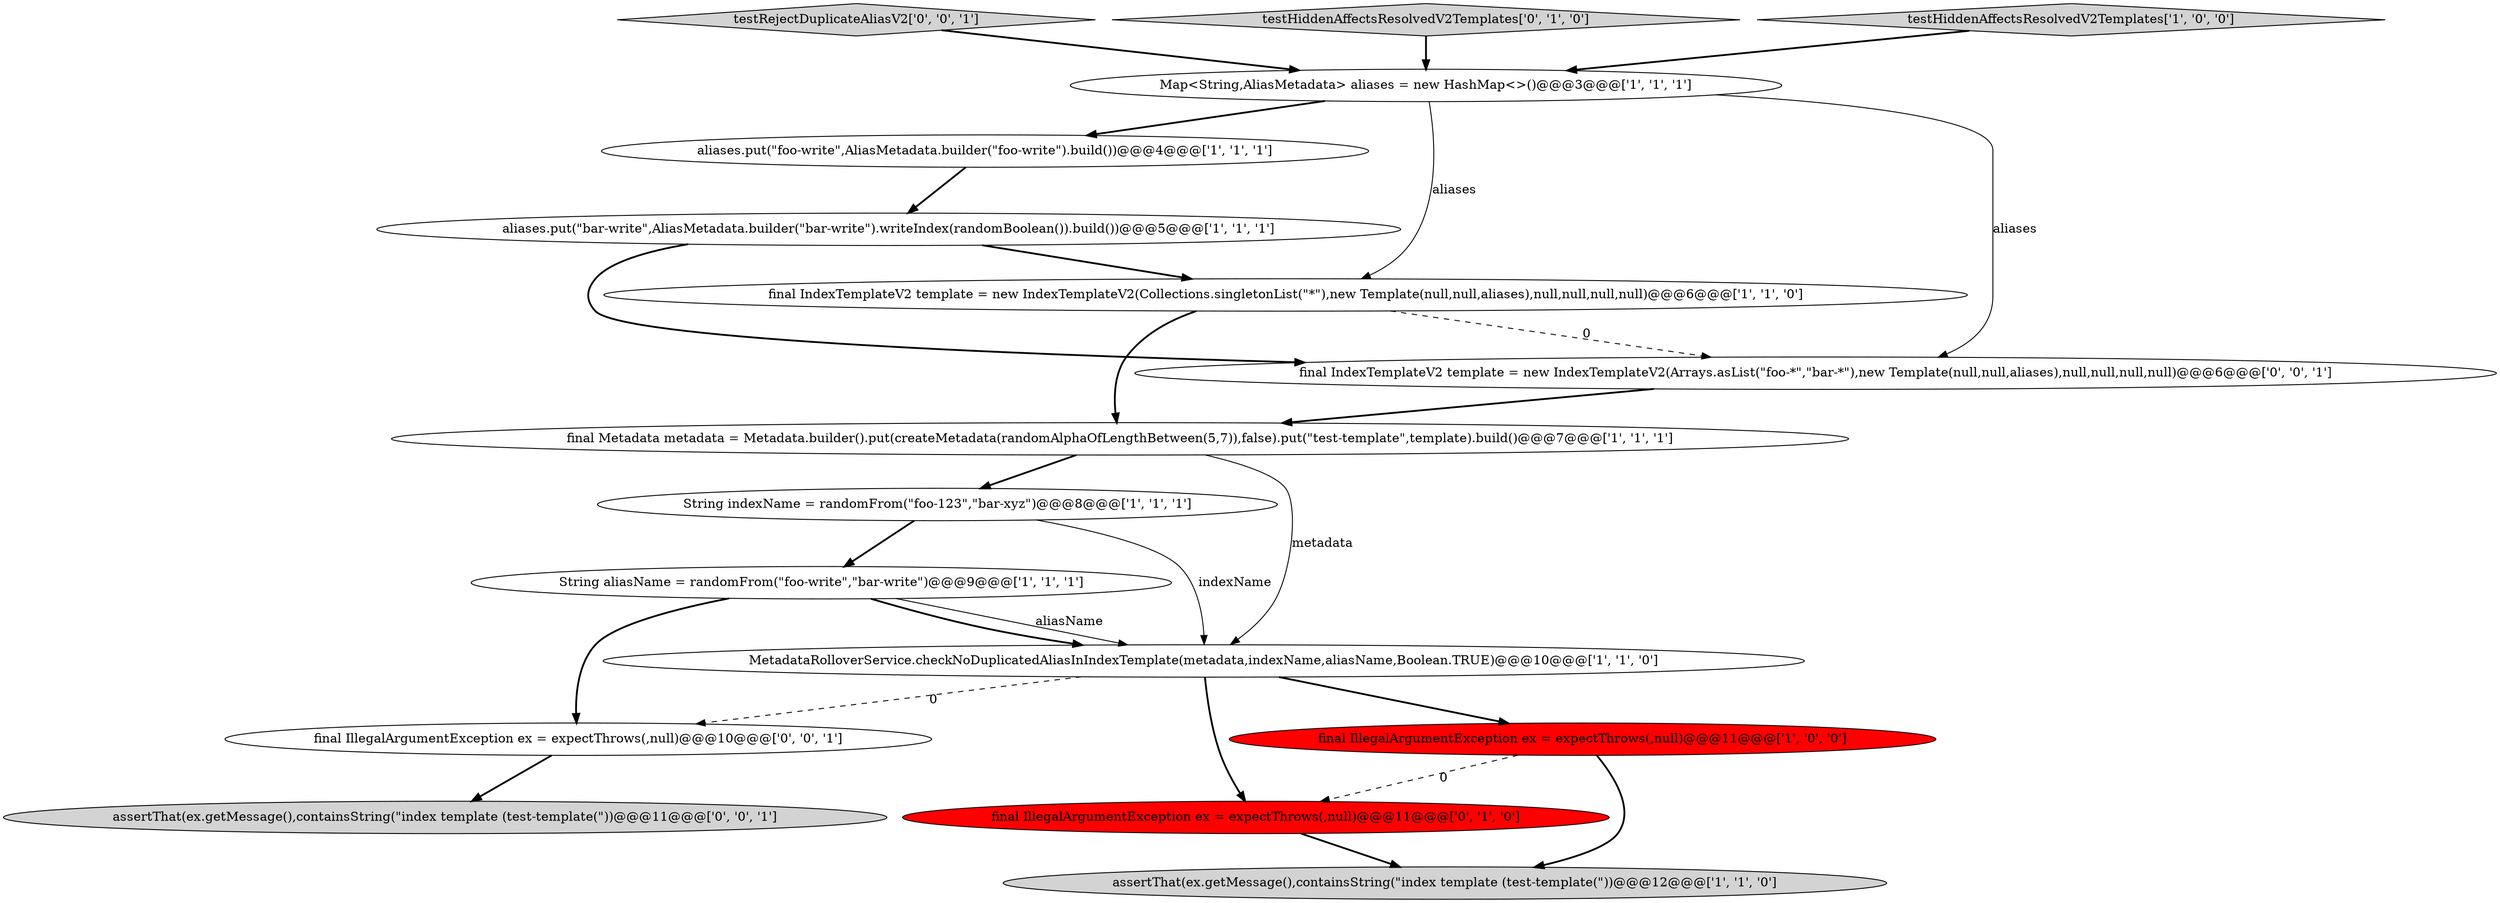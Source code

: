 digraph {
0 [style = filled, label = "Map<String,AliasMetadata> aliases = new HashMap<>()@@@3@@@['1', '1', '1']", fillcolor = white, shape = ellipse image = "AAA0AAABBB1BBB"];
4 [style = filled, label = "assertThat(ex.getMessage(),containsString(\"index template (test-template(\"))@@@12@@@['1', '1', '0']", fillcolor = lightgray, shape = ellipse image = "AAA0AAABBB1BBB"];
16 [style = filled, label = "final IndexTemplateV2 template = new IndexTemplateV2(Arrays.asList(\"foo-*\",\"bar-*\"),new Template(null,null,aliases),null,null,null,null)@@@6@@@['0', '0', '1']", fillcolor = white, shape = ellipse image = "AAA0AAABBB3BBB"];
15 [style = filled, label = "testRejectDuplicateAliasV2['0', '0', '1']", fillcolor = lightgray, shape = diamond image = "AAA0AAABBB3BBB"];
6 [style = filled, label = "String indexName = randomFrom(\"foo-123\",\"bar-xyz\")@@@8@@@['1', '1', '1']", fillcolor = white, shape = ellipse image = "AAA0AAABBB1BBB"];
12 [style = filled, label = "final IllegalArgumentException ex = expectThrows(,null)@@@11@@@['0', '1', '0']", fillcolor = red, shape = ellipse image = "AAA1AAABBB2BBB"];
2 [style = filled, label = "final IndexTemplateV2 template = new IndexTemplateV2(Collections.singletonList(\"*\"),new Template(null,null,aliases),null,null,null,null)@@@6@@@['1', '1', '0']", fillcolor = white, shape = ellipse image = "AAA0AAABBB1BBB"];
13 [style = filled, label = "final IllegalArgumentException ex = expectThrows(,null)@@@10@@@['0', '0', '1']", fillcolor = white, shape = ellipse image = "AAA0AAABBB3BBB"];
11 [style = filled, label = "testHiddenAffectsResolvedV2Templates['0', '1', '0']", fillcolor = lightgray, shape = diamond image = "AAA0AAABBB2BBB"];
10 [style = filled, label = "final Metadata metadata = Metadata.builder().put(createMetadata(randomAlphaOfLengthBetween(5,7)),false).put(\"test-template\",template).build()@@@7@@@['1', '1', '1']", fillcolor = white, shape = ellipse image = "AAA0AAABBB1BBB"];
14 [style = filled, label = "assertThat(ex.getMessage(),containsString(\"index template (test-template(\"))@@@11@@@['0', '0', '1']", fillcolor = lightgray, shape = ellipse image = "AAA0AAABBB3BBB"];
7 [style = filled, label = "aliases.put(\"foo-write\",AliasMetadata.builder(\"foo-write\").build())@@@4@@@['1', '1', '1']", fillcolor = white, shape = ellipse image = "AAA0AAABBB1BBB"];
9 [style = filled, label = "testHiddenAffectsResolvedV2Templates['1', '0', '0']", fillcolor = lightgray, shape = diamond image = "AAA0AAABBB1BBB"];
8 [style = filled, label = "String aliasName = randomFrom(\"foo-write\",\"bar-write\")@@@9@@@['1', '1', '1']", fillcolor = white, shape = ellipse image = "AAA0AAABBB1BBB"];
5 [style = filled, label = "final IllegalArgumentException ex = expectThrows(,null)@@@11@@@['1', '0', '0']", fillcolor = red, shape = ellipse image = "AAA1AAABBB1BBB"];
3 [style = filled, label = "MetadataRolloverService.checkNoDuplicatedAliasInIndexTemplate(metadata,indexName,aliasName,Boolean.TRUE)@@@10@@@['1', '1', '0']", fillcolor = white, shape = ellipse image = "AAA0AAABBB1BBB"];
1 [style = filled, label = "aliases.put(\"bar-write\",AliasMetadata.builder(\"bar-write\").writeIndex(randomBoolean()).build())@@@5@@@['1', '1', '1']", fillcolor = white, shape = ellipse image = "AAA0AAABBB1BBB"];
0->16 [style = solid, label="aliases"];
5->12 [style = dashed, label="0"];
7->1 [style = bold, label=""];
9->0 [style = bold, label=""];
8->3 [style = solid, label="aliasName"];
16->10 [style = bold, label=""];
8->3 [style = bold, label=""];
3->12 [style = bold, label=""];
2->10 [style = bold, label=""];
3->13 [style = dashed, label="0"];
10->6 [style = bold, label=""];
0->7 [style = bold, label=""];
10->3 [style = solid, label="metadata"];
3->5 [style = bold, label=""];
11->0 [style = bold, label=""];
12->4 [style = bold, label=""];
1->16 [style = bold, label=""];
2->16 [style = dashed, label="0"];
15->0 [style = bold, label=""];
5->4 [style = bold, label=""];
0->2 [style = solid, label="aliases"];
6->8 [style = bold, label=""];
1->2 [style = bold, label=""];
13->14 [style = bold, label=""];
6->3 [style = solid, label="indexName"];
8->13 [style = bold, label=""];
}
